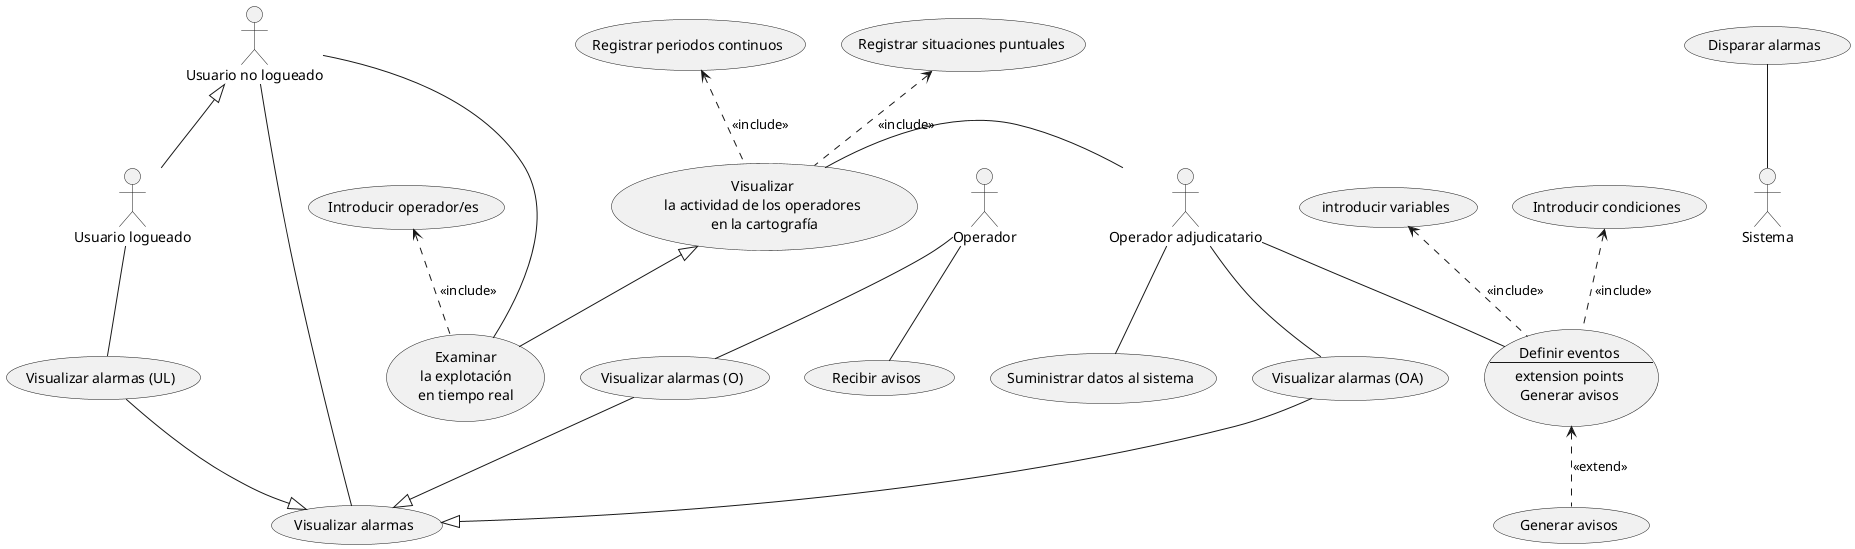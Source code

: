 @startuml Sistema de infirmacion
actor OA as "Operador adjudicatario"
actor Operador
actor UR as "Usuario logueado"
actor UNR as "Usuario no logueado"
usecase (Visualizar \nla actividad de los operadores \nen la cartografía) as VisualAct
OA-left-VisualAct
(Registrar situaciones puntuales)<..VisualAct : <<include>>
(Registrar periodos continuos)<..VisualAct : <<include>>
usecase (Visualizar alarmas UR) as "Visualizar alarmas (UL)"
usecase (Visualizar alarmas OA) as "Visualizar alarmas (OA)"
usecase (Visualizar alarmas O) as "Visualizar alarmas (O)"
usecase (Visualizar alarmas)
usecase (Recibir avisos)
usecase DE as "Definir eventos 
--
extension points
Generar avisos"

usecase (Generar avisos) as GA
usecase EX as "Examinar 
la explotación
en tiempo real"
OA--(Visualizar alarmas OA)
UR--(Visualizar alarmas UR)
Operador--(Visualizar alarmas O)
(Visualizar alarmas O)--|>(Visualizar alarmas)
(Visualizar alarmas OA)--|>(Visualizar alarmas)
(Visualizar alarmas UR)--|>(Visualizar alarmas)
Operador--(Recibir avisos)
OA--DE
(introducir variables)<..DE : <<include>> 
(Introducir condiciones)<..DE : <<include>>
DE<..GA : <<extend>>
UNR--EX
VisualAct<|--EX
(Introducir operador/es)<..EX : <<include>>
UNR-right-(Visualizar alarmas)
UNR<|--UR
(Disparar alarmas)--Sistema
OA--(Suministrar datos al sistema)
@enduml